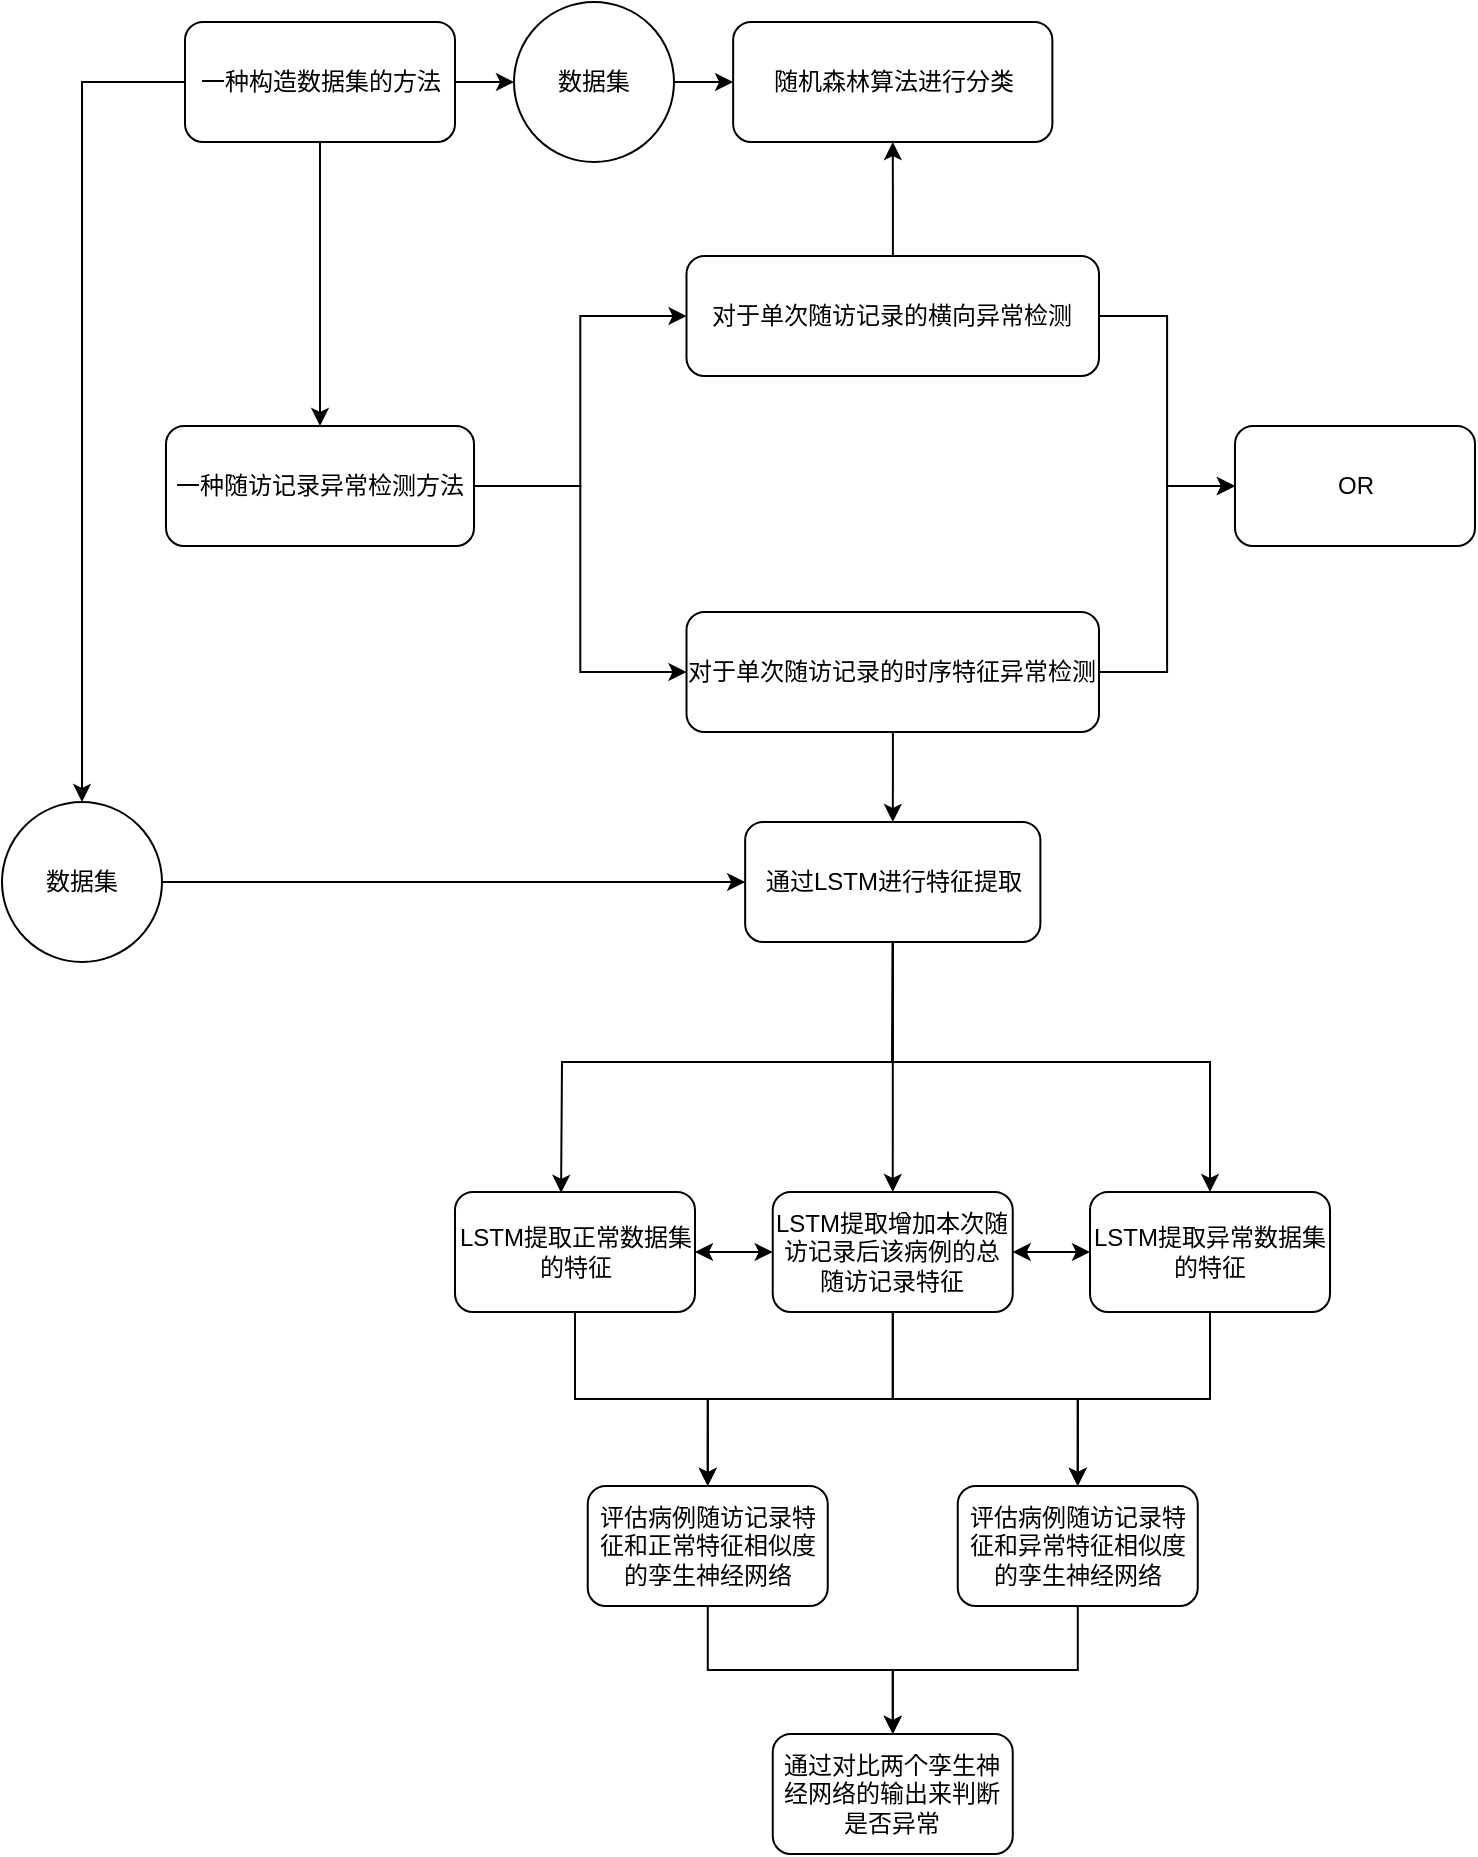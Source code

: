 <mxfile version="15.9.4" type="github">
  <diagram id="C5RBs43oDa-KdzZeNtuy" name="Page-1">
    <mxGraphModel dx="1038" dy="547" grid="0" gridSize="10" guides="1" tooltips="1" connect="1" arrows="1" fold="1" page="1" pageScale="1" pageWidth="827" pageHeight="1169" math="0" shadow="0">
      <root>
        <mxCell id="WIyWlLk6GJQsqaUBKTNV-0" />
        <mxCell id="WIyWlLk6GJQsqaUBKTNV-1" parent="WIyWlLk6GJQsqaUBKTNV-0" />
        <mxCell id="OH5eANUVH6uR0RUfoNdy-4" value="" style="edgeStyle=orthogonalEdgeStyle;rounded=0;orthogonalLoop=1;jettySize=auto;html=1;" edge="1" parent="WIyWlLk6GJQsqaUBKTNV-1" source="MLOEDORwVN3XTyWQIhq8-1" target="OH5eANUVH6uR0RUfoNdy-3">
          <mxGeometry relative="1" as="geometry" />
        </mxCell>
        <mxCell id="OH5eANUVH6uR0RUfoNdy-22" value="" style="edgeStyle=orthogonalEdgeStyle;rounded=0;orthogonalLoop=1;jettySize=auto;html=1;" edge="1" parent="WIyWlLk6GJQsqaUBKTNV-1" source="MLOEDORwVN3XTyWQIhq8-1" target="OH5eANUVH6uR0RUfoNdy-21">
          <mxGeometry relative="1" as="geometry" />
        </mxCell>
        <mxCell id="OH5eANUVH6uR0RUfoNdy-27" style="edgeStyle=orthogonalEdgeStyle;rounded=0;orthogonalLoop=1;jettySize=auto;html=1;entryX=0.5;entryY=0;entryDx=0;entryDy=0;" edge="1" parent="WIyWlLk6GJQsqaUBKTNV-1" source="MLOEDORwVN3XTyWQIhq8-1" target="OH5eANUVH6uR0RUfoNdy-24">
          <mxGeometry relative="1" as="geometry" />
        </mxCell>
        <mxCell id="MLOEDORwVN3XTyWQIhq8-1" value="一种构造数据集的方法" style="rounded=1;whiteSpace=wrap;html=1;" parent="WIyWlLk6GJQsqaUBKTNV-1" vertex="1">
          <mxGeometry x="107.5" y="102" width="135" height="60" as="geometry" />
        </mxCell>
        <mxCell id="OH5eANUVH6uR0RUfoNdy-9" style="edgeStyle=orthogonalEdgeStyle;rounded=0;orthogonalLoop=1;jettySize=auto;html=1;entryX=0;entryY=0.5;entryDx=0;entryDy=0;" edge="1" parent="WIyWlLk6GJQsqaUBKTNV-1" source="MLOEDORwVN3XTyWQIhq8-6" target="MLOEDORwVN3XTyWQIhq8-15">
          <mxGeometry relative="1" as="geometry" />
        </mxCell>
        <mxCell id="OH5eANUVH6uR0RUfoNdy-18" value="" style="edgeStyle=orthogonalEdgeStyle;rounded=0;orthogonalLoop=1;jettySize=auto;html=1;" edge="1" parent="WIyWlLk6GJQsqaUBKTNV-1" source="MLOEDORwVN3XTyWQIhq8-6" target="OH5eANUVH6uR0RUfoNdy-16">
          <mxGeometry relative="1" as="geometry" />
        </mxCell>
        <mxCell id="MLOEDORwVN3XTyWQIhq8-6" value="对于单次随访记录的时序特征异常检测" style="rounded=1;whiteSpace=wrap;html=1;" parent="WIyWlLk6GJQsqaUBKTNV-1" vertex="1">
          <mxGeometry x="358.25" y="397" width="206.25" height="60" as="geometry" />
        </mxCell>
        <mxCell id="MLOEDORwVN3XTyWQIhq8-15" value="OR" style="rounded=1;whiteSpace=wrap;html=1;" parent="WIyWlLk6GJQsqaUBKTNV-1" vertex="1">
          <mxGeometry x="632.5" y="304" width="120" height="60" as="geometry" />
        </mxCell>
        <mxCell id="OH5eANUVH6uR0RUfoNdy-7" style="edgeStyle=orthogonalEdgeStyle;rounded=0;orthogonalLoop=1;jettySize=auto;html=1;entryX=0;entryY=0.5;entryDx=0;entryDy=0;" edge="1" parent="WIyWlLk6GJQsqaUBKTNV-1" source="OH5eANUVH6uR0RUfoNdy-3" target="MLOEDORwVN3XTyWQIhq8-6">
          <mxGeometry relative="1" as="geometry" />
        </mxCell>
        <mxCell id="OH5eANUVH6uR0RUfoNdy-12" style="edgeStyle=orthogonalEdgeStyle;rounded=0;orthogonalLoop=1;jettySize=auto;html=1;entryX=0;entryY=0.5;entryDx=0;entryDy=0;" edge="1" parent="WIyWlLk6GJQsqaUBKTNV-1" source="OH5eANUVH6uR0RUfoNdy-3" target="OH5eANUVH6uR0RUfoNdy-10">
          <mxGeometry relative="1" as="geometry" />
        </mxCell>
        <mxCell id="OH5eANUVH6uR0RUfoNdy-3" value="一种随访记录异常检测方法" style="rounded=1;whiteSpace=wrap;html=1;" vertex="1" parent="WIyWlLk6GJQsqaUBKTNV-1">
          <mxGeometry x="98" y="304" width="154" height="60" as="geometry" />
        </mxCell>
        <mxCell id="OH5eANUVH6uR0RUfoNdy-13" style="edgeStyle=orthogonalEdgeStyle;rounded=0;orthogonalLoop=1;jettySize=auto;html=1;entryX=0;entryY=0.5;entryDx=0;entryDy=0;" edge="1" parent="WIyWlLk6GJQsqaUBKTNV-1" source="OH5eANUVH6uR0RUfoNdy-10" target="MLOEDORwVN3XTyWQIhq8-15">
          <mxGeometry relative="1" as="geometry" />
        </mxCell>
        <mxCell id="OH5eANUVH6uR0RUfoNdy-15" style="edgeStyle=orthogonalEdgeStyle;rounded=0;orthogonalLoop=1;jettySize=auto;html=1;entryX=0.5;entryY=1;entryDx=0;entryDy=0;" edge="1" parent="WIyWlLk6GJQsqaUBKTNV-1" source="OH5eANUVH6uR0RUfoNdy-10" target="OH5eANUVH6uR0RUfoNdy-14">
          <mxGeometry relative="1" as="geometry" />
        </mxCell>
        <mxCell id="OH5eANUVH6uR0RUfoNdy-10" value="对于单次随访记录的横向异常检测" style="rounded=1;whiteSpace=wrap;html=1;" vertex="1" parent="WIyWlLk6GJQsqaUBKTNV-1">
          <mxGeometry x="358.25" y="219" width="206.25" height="60" as="geometry" />
        </mxCell>
        <mxCell id="OH5eANUVH6uR0RUfoNdy-14" value="随机森林算法进行分类" style="rounded=1;whiteSpace=wrap;html=1;" vertex="1" parent="WIyWlLk6GJQsqaUBKTNV-1">
          <mxGeometry x="381.57" y="102" width="159.62" height="60" as="geometry" />
        </mxCell>
        <mxCell id="OH5eANUVH6uR0RUfoNdy-35" style="edgeStyle=orthogonalEdgeStyle;rounded=0;orthogonalLoop=1;jettySize=auto;html=1;entryX=0.5;entryY=0;entryDx=0;entryDy=0;" edge="1" parent="WIyWlLk6GJQsqaUBKTNV-1" source="OH5eANUVH6uR0RUfoNdy-16" target="OH5eANUVH6uR0RUfoNdy-29">
          <mxGeometry relative="1" as="geometry">
            <Array as="points">
              <mxPoint x="461" y="622" />
              <mxPoint x="620" y="622" />
            </Array>
          </mxGeometry>
        </mxCell>
        <mxCell id="OH5eANUVH6uR0RUfoNdy-36" style="edgeStyle=orthogonalEdgeStyle;rounded=0;orthogonalLoop=1;jettySize=auto;html=1;entryX=0.5;entryY=0;entryDx=0;entryDy=0;" edge="1" parent="WIyWlLk6GJQsqaUBKTNV-1" source="OH5eANUVH6uR0RUfoNdy-16" target="OH5eANUVH6uR0RUfoNdy-20">
          <mxGeometry relative="1" as="geometry" />
        </mxCell>
        <mxCell id="OH5eANUVH6uR0RUfoNdy-16" value="通过LSTM进行特征提取" style="rounded=1;whiteSpace=wrap;html=1;" vertex="1" parent="WIyWlLk6GJQsqaUBKTNV-1">
          <mxGeometry x="387.57" y="502" width="147.62" height="60" as="geometry" />
        </mxCell>
        <mxCell id="OH5eANUVH6uR0RUfoNdy-40" style="edgeStyle=orthogonalEdgeStyle;rounded=0;orthogonalLoop=1;jettySize=auto;html=1;entryX=0.5;entryY=0;entryDx=0;entryDy=0;" edge="1" parent="WIyWlLk6GJQsqaUBKTNV-1" source="OH5eANUVH6uR0RUfoNdy-19" target="OH5eANUVH6uR0RUfoNdy-38">
          <mxGeometry relative="1" as="geometry" />
        </mxCell>
        <mxCell id="OH5eANUVH6uR0RUfoNdy-19" value="LSTM提取正常数据集的特征" style="rounded=1;whiteSpace=wrap;html=1;" vertex="1" parent="WIyWlLk6GJQsqaUBKTNV-1">
          <mxGeometry x="242.5" y="687" width="120" height="60" as="geometry" />
        </mxCell>
        <mxCell id="OH5eANUVH6uR0RUfoNdy-41" style="edgeStyle=orthogonalEdgeStyle;rounded=0;orthogonalLoop=1;jettySize=auto;html=1;entryX=0.5;entryY=0;entryDx=0;entryDy=0;" edge="1" parent="WIyWlLk6GJQsqaUBKTNV-1" source="OH5eANUVH6uR0RUfoNdy-20" target="OH5eANUVH6uR0RUfoNdy-38">
          <mxGeometry relative="1" as="geometry" />
        </mxCell>
        <mxCell id="OH5eANUVH6uR0RUfoNdy-43" style="edgeStyle=orthogonalEdgeStyle;rounded=0;orthogonalLoop=1;jettySize=auto;html=1;entryX=0.5;entryY=0;entryDx=0;entryDy=0;" edge="1" parent="WIyWlLk6GJQsqaUBKTNV-1" source="OH5eANUVH6uR0RUfoNdy-20" target="OH5eANUVH6uR0RUfoNdy-39">
          <mxGeometry relative="1" as="geometry" />
        </mxCell>
        <mxCell id="OH5eANUVH6uR0RUfoNdy-20" value="LSTM提取增加本次随访记录后该病例的总随访记录特征" style="rounded=1;whiteSpace=wrap;html=1;" vertex="1" parent="WIyWlLk6GJQsqaUBKTNV-1">
          <mxGeometry x="401.37" y="687" width="120" height="60" as="geometry" />
        </mxCell>
        <mxCell id="OH5eANUVH6uR0RUfoNdy-23" value="" style="edgeStyle=orthogonalEdgeStyle;rounded=0;orthogonalLoop=1;jettySize=auto;html=1;" edge="1" parent="WIyWlLk6GJQsqaUBKTNV-1" source="OH5eANUVH6uR0RUfoNdy-21" target="OH5eANUVH6uR0RUfoNdy-14">
          <mxGeometry relative="1" as="geometry" />
        </mxCell>
        <mxCell id="OH5eANUVH6uR0RUfoNdy-21" value="数据集" style="ellipse;whiteSpace=wrap;html=1;aspect=fixed;" vertex="1" parent="WIyWlLk6GJQsqaUBKTNV-1">
          <mxGeometry x="272" y="92" width="80" height="80" as="geometry" />
        </mxCell>
        <mxCell id="OH5eANUVH6uR0RUfoNdy-37" style="edgeStyle=orthogonalEdgeStyle;rounded=0;orthogonalLoop=1;jettySize=auto;html=1;" edge="1" parent="WIyWlLk6GJQsqaUBKTNV-1" source="OH5eANUVH6uR0RUfoNdy-24" target="OH5eANUVH6uR0RUfoNdy-16">
          <mxGeometry relative="1" as="geometry" />
        </mxCell>
        <mxCell id="OH5eANUVH6uR0RUfoNdy-24" value="数据集" style="ellipse;whiteSpace=wrap;html=1;aspect=fixed;" vertex="1" parent="WIyWlLk6GJQsqaUBKTNV-1">
          <mxGeometry x="16" y="492" width="80" height="80" as="geometry" />
        </mxCell>
        <mxCell id="OH5eANUVH6uR0RUfoNdy-42" style="edgeStyle=orthogonalEdgeStyle;rounded=0;orthogonalLoop=1;jettySize=auto;html=1;entryX=0.5;entryY=0;entryDx=0;entryDy=0;" edge="1" parent="WIyWlLk6GJQsqaUBKTNV-1" source="OH5eANUVH6uR0RUfoNdy-29" target="OH5eANUVH6uR0RUfoNdy-39">
          <mxGeometry relative="1" as="geometry" />
        </mxCell>
        <mxCell id="OH5eANUVH6uR0RUfoNdy-29" value="&lt;span&gt;LSTM提取异常数据集的特征&lt;/span&gt;" style="rounded=1;whiteSpace=wrap;html=1;" vertex="1" parent="WIyWlLk6GJQsqaUBKTNV-1">
          <mxGeometry x="560" y="687" width="120" height="60" as="geometry" />
        </mxCell>
        <mxCell id="OH5eANUVH6uR0RUfoNdy-34" value="" style="endArrow=classic;html=1;rounded=0;exitX=0.5;exitY=1;exitDx=0;exitDy=0;entryX=0.442;entryY=0.007;entryDx=0;entryDy=0;entryPerimeter=0;" edge="1" parent="WIyWlLk6GJQsqaUBKTNV-1" source="OH5eANUVH6uR0RUfoNdy-16" target="OH5eANUVH6uR0RUfoNdy-19">
          <mxGeometry width="50" height="50" relative="1" as="geometry">
            <mxPoint x="387" y="586" as="sourcePoint" />
            <mxPoint x="392" y="622" as="targetPoint" />
            <Array as="points">
              <mxPoint x="461" y="622" />
              <mxPoint x="296" y="622" />
            </Array>
          </mxGeometry>
        </mxCell>
        <mxCell id="OH5eANUVH6uR0RUfoNdy-45" style="edgeStyle=orthogonalEdgeStyle;rounded=0;orthogonalLoop=1;jettySize=auto;html=1;" edge="1" parent="WIyWlLk6GJQsqaUBKTNV-1" source="OH5eANUVH6uR0RUfoNdy-38" target="OH5eANUVH6uR0RUfoNdy-44">
          <mxGeometry relative="1" as="geometry" />
        </mxCell>
        <mxCell id="OH5eANUVH6uR0RUfoNdy-38" value="评估病例随访记录特征和正常特征相似度的孪生神经网络" style="rounded=1;whiteSpace=wrap;html=1;" vertex="1" parent="WIyWlLk6GJQsqaUBKTNV-1">
          <mxGeometry x="308.87" y="834" width="120" height="60" as="geometry" />
        </mxCell>
        <mxCell id="OH5eANUVH6uR0RUfoNdy-46" style="edgeStyle=orthogonalEdgeStyle;rounded=0;orthogonalLoop=1;jettySize=auto;html=1;entryX=0.5;entryY=0;entryDx=0;entryDy=0;" edge="1" parent="WIyWlLk6GJQsqaUBKTNV-1" source="OH5eANUVH6uR0RUfoNdy-39" target="OH5eANUVH6uR0RUfoNdy-44">
          <mxGeometry relative="1" as="geometry" />
        </mxCell>
        <mxCell id="OH5eANUVH6uR0RUfoNdy-39" value="&lt;span&gt;评估病例随访记录特征和异常特征相似度的孪生神经网络&lt;/span&gt;" style="rounded=1;whiteSpace=wrap;html=1;" vertex="1" parent="WIyWlLk6GJQsqaUBKTNV-1">
          <mxGeometry x="493.87" y="834" width="120" height="60" as="geometry" />
        </mxCell>
        <mxCell id="OH5eANUVH6uR0RUfoNdy-44" value="通过对比两个孪生神经网络的输出来判断是否异常" style="rounded=1;whiteSpace=wrap;html=1;" vertex="1" parent="WIyWlLk6GJQsqaUBKTNV-1">
          <mxGeometry x="401.38" y="958" width="120" height="60" as="geometry" />
        </mxCell>
        <mxCell id="OH5eANUVH6uR0RUfoNdy-47" value="" style="endArrow=classic;startArrow=classic;html=1;rounded=0;exitX=1;exitY=0.5;exitDx=0;exitDy=0;entryX=0;entryY=0.5;entryDx=0;entryDy=0;" edge="1" parent="WIyWlLk6GJQsqaUBKTNV-1" source="OH5eANUVH6uR0RUfoNdy-19" target="OH5eANUVH6uR0RUfoNdy-20">
          <mxGeometry width="50" height="50" relative="1" as="geometry">
            <mxPoint x="387" y="758" as="sourcePoint" />
            <mxPoint x="437" y="708" as="targetPoint" />
          </mxGeometry>
        </mxCell>
        <mxCell id="OH5eANUVH6uR0RUfoNdy-48" value="" style="endArrow=classic;startArrow=classic;html=1;rounded=0;exitX=0;exitY=0.5;exitDx=0;exitDy=0;entryX=1;entryY=0.5;entryDx=0;entryDy=0;" edge="1" parent="WIyWlLk6GJQsqaUBKTNV-1" source="OH5eANUVH6uR0RUfoNdy-29" target="OH5eANUVH6uR0RUfoNdy-20">
          <mxGeometry width="50" height="50" relative="1" as="geometry">
            <mxPoint x="387" y="758" as="sourcePoint" />
            <mxPoint x="437" y="708" as="targetPoint" />
          </mxGeometry>
        </mxCell>
      </root>
    </mxGraphModel>
  </diagram>
</mxfile>
